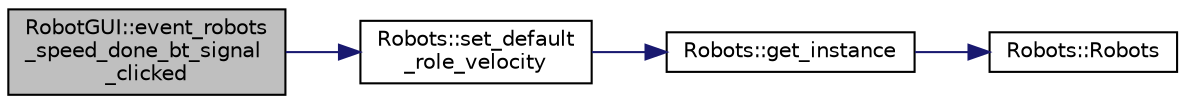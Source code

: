 digraph "RobotGUI::event_robots_speed_done_bt_signal_clicked"
{
 // INTERACTIVE_SVG=YES
  edge [fontname="Helvetica",fontsize="10",labelfontname="Helvetica",labelfontsize="10"];
  node [fontname="Helvetica",fontsize="10",shape=record];
  rankdir="LR";
  Node77 [label="RobotGUI::event_robots\l_speed_done_bt_signal\l_clicked",height=0.2,width=0.4,color="black", fillcolor="grey75", style="filled", fontcolor="black"];
  Node77 -> Node78 [color="midnightblue",fontsize="10",style="solid",fontname="Helvetica"];
  Node78 [label="Robots::set_default\l_role_velocity",height=0.2,width=0.4,color="black", fillcolor="white", style="filled",URL="$class_robots.html#ae167e64868239ece6c9f5b35d6f6ba43"];
  Node78 -> Node79 [color="midnightblue",fontsize="10",style="solid",fontname="Helvetica"];
  Node79 [label="Robots::get_instance",height=0.2,width=0.4,color="black", fillcolor="white", style="filled",URL="$class_robots.html#a589bce74db5f34af384952d48435168f"];
  Node79 -> Node80 [color="midnightblue",fontsize="10",style="solid",fontname="Helvetica"];
  Node80 [label="Robots::Robots",height=0.2,width=0.4,color="black", fillcolor="white", style="filled",URL="$class_robots.html#aa2745a48ebd3e52b9a3020f6afbcb25d",tooltip="Initializes our arrays. "];
}
